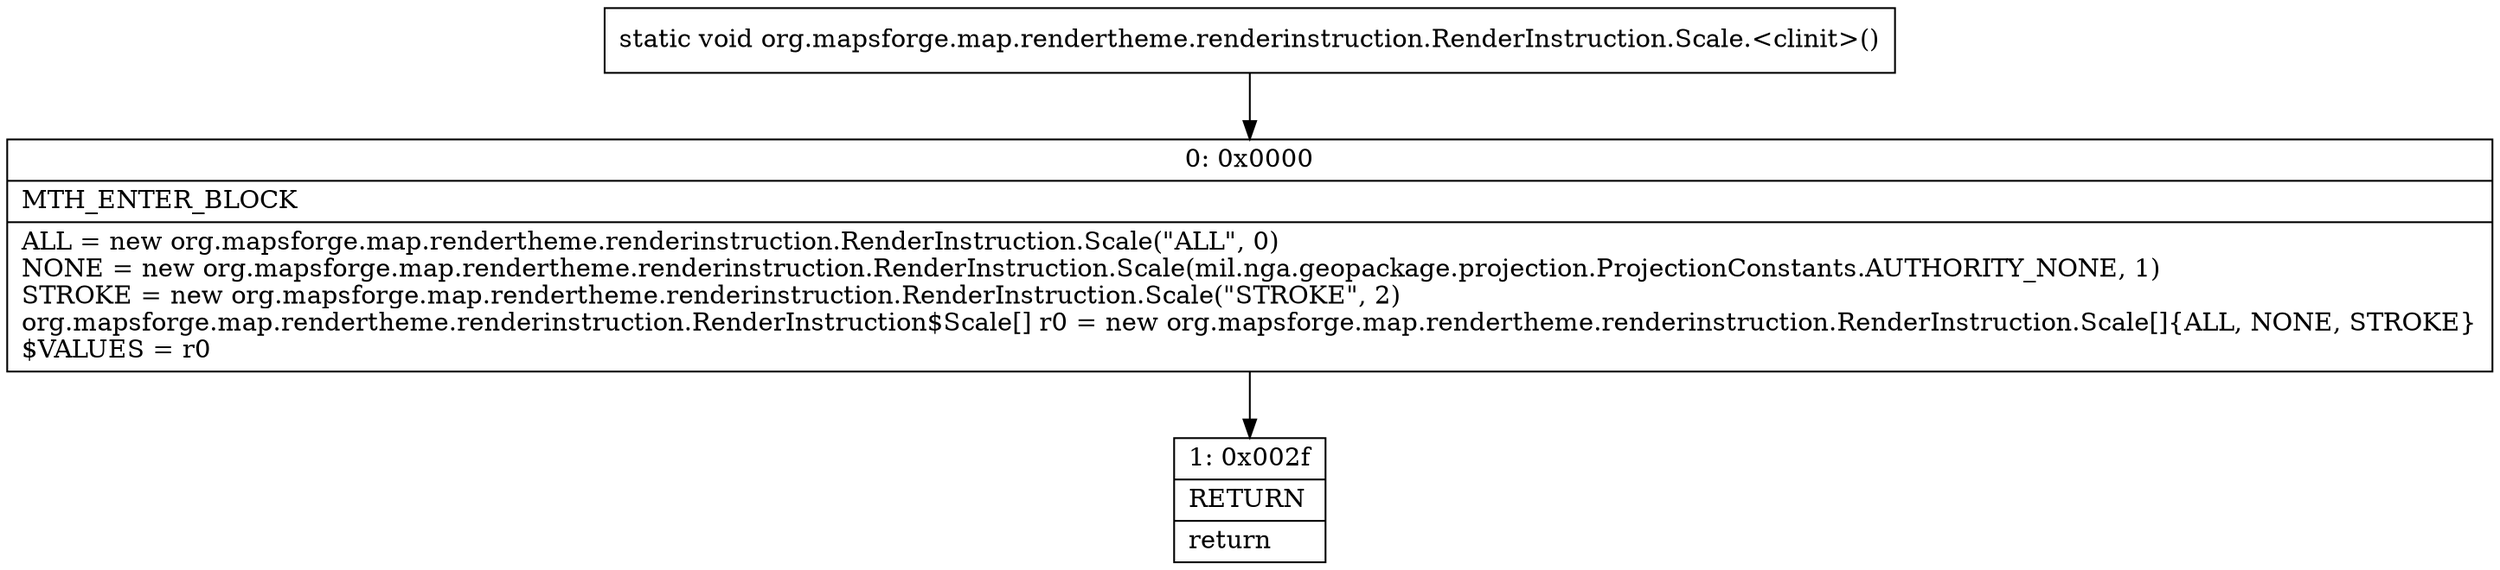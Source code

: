 digraph "CFG fororg.mapsforge.map.rendertheme.renderinstruction.RenderInstruction.Scale.\<clinit\>()V" {
Node_0 [shape=record,label="{0\:\ 0x0000|MTH_ENTER_BLOCK\l|ALL = new org.mapsforge.map.rendertheme.renderinstruction.RenderInstruction.Scale(\"ALL\", 0)\lNONE = new org.mapsforge.map.rendertheme.renderinstruction.RenderInstruction.Scale(mil.nga.geopackage.projection.ProjectionConstants.AUTHORITY_NONE, 1)\lSTROKE = new org.mapsforge.map.rendertheme.renderinstruction.RenderInstruction.Scale(\"STROKE\", 2)\lorg.mapsforge.map.rendertheme.renderinstruction.RenderInstruction$Scale[] r0 = new org.mapsforge.map.rendertheme.renderinstruction.RenderInstruction.Scale[]\{ALL, NONE, STROKE\}\l$VALUES = r0\l}"];
Node_1 [shape=record,label="{1\:\ 0x002f|RETURN\l|return\l}"];
MethodNode[shape=record,label="{static void org.mapsforge.map.rendertheme.renderinstruction.RenderInstruction.Scale.\<clinit\>() }"];
MethodNode -> Node_0;
Node_0 -> Node_1;
}

